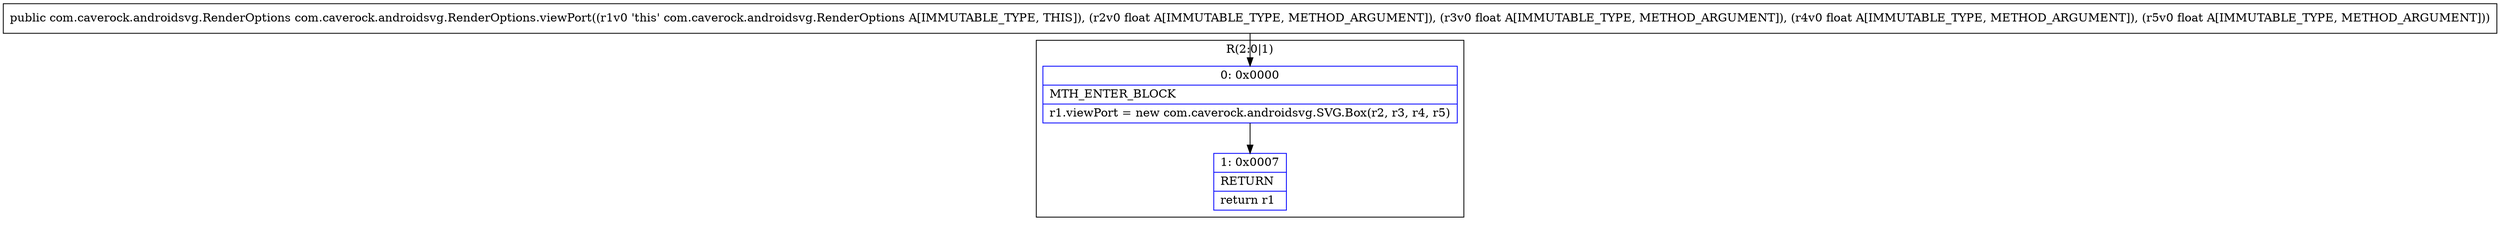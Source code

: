 digraph "CFG forcom.caverock.androidsvg.RenderOptions.viewPort(FFFF)Lcom\/caverock\/androidsvg\/RenderOptions;" {
subgraph cluster_Region_288001223 {
label = "R(2:0|1)";
node [shape=record,color=blue];
Node_0 [shape=record,label="{0\:\ 0x0000|MTH_ENTER_BLOCK\l|r1.viewPort = new com.caverock.androidsvg.SVG.Box(r2, r3, r4, r5)\l}"];
Node_1 [shape=record,label="{1\:\ 0x0007|RETURN\l|return r1\l}"];
}
MethodNode[shape=record,label="{public com.caverock.androidsvg.RenderOptions com.caverock.androidsvg.RenderOptions.viewPort((r1v0 'this' com.caverock.androidsvg.RenderOptions A[IMMUTABLE_TYPE, THIS]), (r2v0 float A[IMMUTABLE_TYPE, METHOD_ARGUMENT]), (r3v0 float A[IMMUTABLE_TYPE, METHOD_ARGUMENT]), (r4v0 float A[IMMUTABLE_TYPE, METHOD_ARGUMENT]), (r5v0 float A[IMMUTABLE_TYPE, METHOD_ARGUMENT])) }"];
MethodNode -> Node_0;
Node_0 -> Node_1;
}

